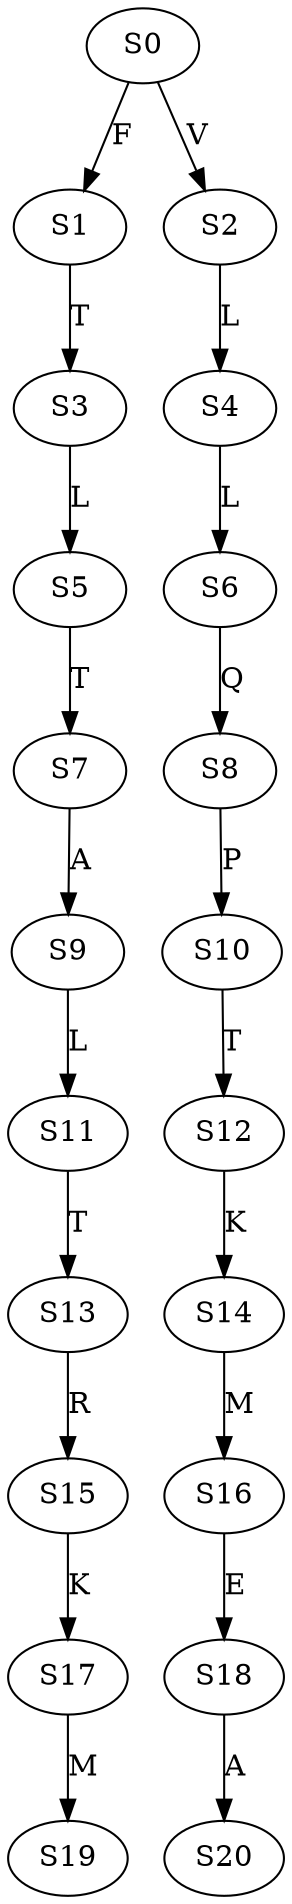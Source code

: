 strict digraph  {
	S0 -> S1 [ label = F ];
	S0 -> S2 [ label = V ];
	S1 -> S3 [ label = T ];
	S2 -> S4 [ label = L ];
	S3 -> S5 [ label = L ];
	S4 -> S6 [ label = L ];
	S5 -> S7 [ label = T ];
	S6 -> S8 [ label = Q ];
	S7 -> S9 [ label = A ];
	S8 -> S10 [ label = P ];
	S9 -> S11 [ label = L ];
	S10 -> S12 [ label = T ];
	S11 -> S13 [ label = T ];
	S12 -> S14 [ label = K ];
	S13 -> S15 [ label = R ];
	S14 -> S16 [ label = M ];
	S15 -> S17 [ label = K ];
	S16 -> S18 [ label = E ];
	S17 -> S19 [ label = M ];
	S18 -> S20 [ label = A ];
}
